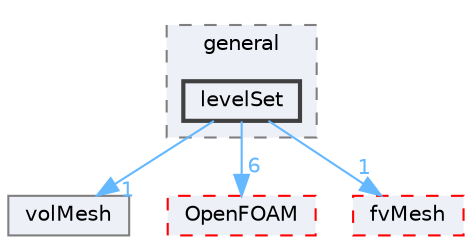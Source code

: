 digraph "src/finiteVolume/cfdTools/general/levelSet"
{
 // LATEX_PDF_SIZE
  bgcolor="transparent";
  edge [fontname=Helvetica,fontsize=10,labelfontname=Helvetica,labelfontsize=10];
  node [fontname=Helvetica,fontsize=10,shape=box,height=0.2,width=0.4];
  compound=true
  subgraph clusterdir_c5259e3096ae0265e0b8b287024f0a94 {
    graph [ bgcolor="#edf0f7", pencolor="grey50", label="general", fontname=Helvetica,fontsize=10 style="filled,dashed", URL="dir_c5259e3096ae0265e0b8b287024f0a94.html",tooltip=""]
  dir_057e4865767d08d37202aa1080d029d3 [label="levelSet", fillcolor="#edf0f7", color="grey25", style="filled,bold", URL="dir_057e4865767d08d37202aa1080d029d3.html",tooltip=""];
  }
  dir_1a4209badf8dc5d7c181708103efea60 [label="volMesh", fillcolor="#edf0f7", color="grey50", style="filled", URL="dir_1a4209badf8dc5d7c181708103efea60.html",tooltip=""];
  dir_c5473ff19b20e6ec4dfe5c310b3778a8 [label="OpenFOAM", fillcolor="#edf0f7", color="red", style="filled,dashed", URL="dir_c5473ff19b20e6ec4dfe5c310b3778a8.html",tooltip=""];
  dir_c382fa095c9c33d8673c0dd60aaef275 [label="fvMesh", fillcolor="#edf0f7", color="red", style="filled,dashed", URL="dir_c382fa095c9c33d8673c0dd60aaef275.html",tooltip=""];
  dir_057e4865767d08d37202aa1080d029d3->dir_1a4209badf8dc5d7c181708103efea60 [headlabel="1", labeldistance=1.5 headhref="dir_002146_004299.html" href="dir_002146_004299.html" color="steelblue1" fontcolor="steelblue1"];
  dir_057e4865767d08d37202aa1080d029d3->dir_c382fa095c9c33d8673c0dd60aaef275 [headlabel="1", labeldistance=1.5 headhref="dir_002146_001544.html" href="dir_002146_001544.html" color="steelblue1" fontcolor="steelblue1"];
  dir_057e4865767d08d37202aa1080d029d3->dir_c5473ff19b20e6ec4dfe5c310b3778a8 [headlabel="6", labeldistance=1.5 headhref="dir_002146_002695.html" href="dir_002146_002695.html" color="steelblue1" fontcolor="steelblue1"];
}
